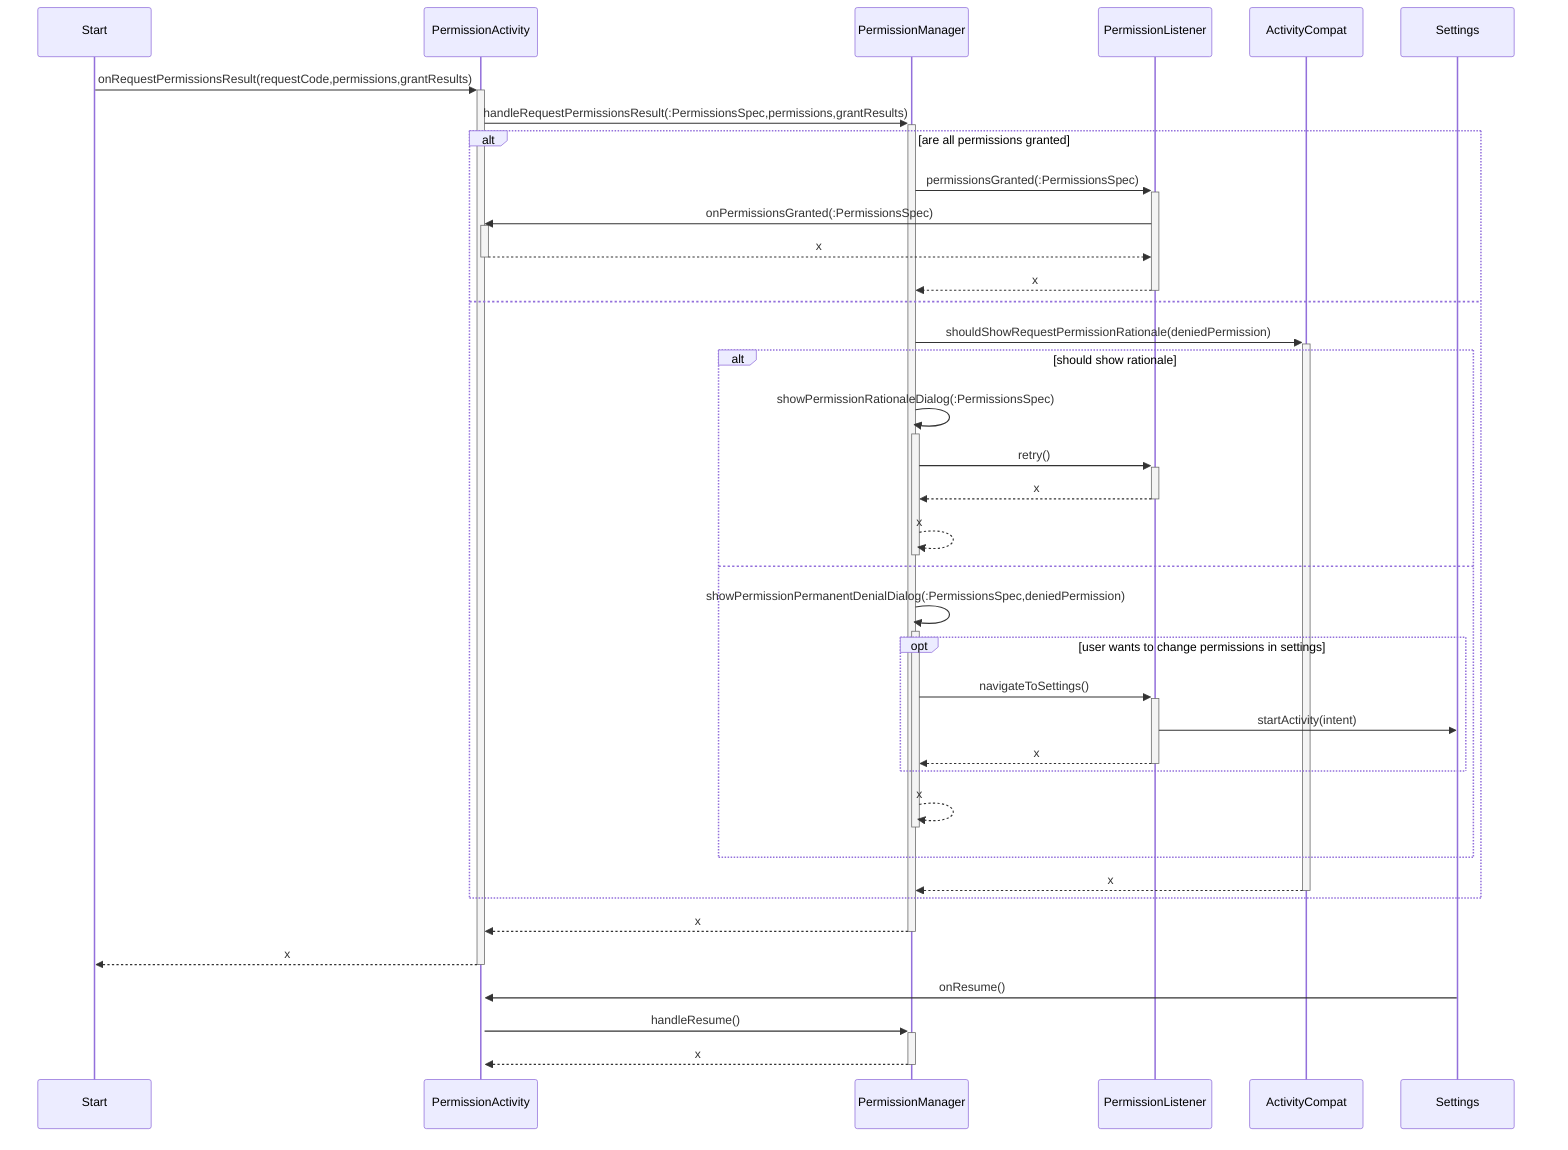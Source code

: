 sequenceDiagram
    Start ->>+ PermissionActivity: onRequestPermissionsResult(requestCode,permissions,grantResults)
    PermissionActivity ->>+ PermissionManager: handleRequestPermissionsResult(:PermissionsSpec,permissions,grantResults)
    alt are all permissions granted
        PermissionManager ->>+ PermissionListener: permissionsGranted(:PermissionsSpec)
        PermissionListener ->>+ PermissionActivity: onPermissionsGranted(:PermissionsSpec)
        PermissionActivity -->>- PermissionListener: x
        PermissionListener -->>- PermissionManager: x
    else
        PermissionManager ->>+ ActivityCompat: shouldShowRequestPermissionRationale(deniedPermission)
        alt should show rationale
            PermissionManager ->>+ PermissionManager: showPermissionRationaleDialog(:PermissionsSpec)
            PermissionManager ->>+  PermissionListener: retry()
            PermissionListener -->>- PermissionManager: x
            PermissionManager -->>- PermissionManager: x
        else
            PermissionManager ->>+ PermissionManager: showPermissionPermanentDenialDialog(:PermissionsSpec,deniedPermission)
            opt user wants to change permissions in settings
                PermissionManager ->>+ PermissionListener: navigateToSettings()
                PermissionListener ->> Settings: startActivity(intent)
                PermissionListener -->>- PermissionManager: x
            end
            PermissionManager -->>- PermissionManager: x
        end
        ActivityCompat -->>- PermissionManager: x
    end
    PermissionManager -->>- PermissionActivity: x
    PermissionActivity -->>- Start: x
    Settings ->>+ PermissionActivity: onResume()
    PermissionActivity ->>+ PermissionManager: handleResume()
    PermissionManager -->>- PermissionActivity: x